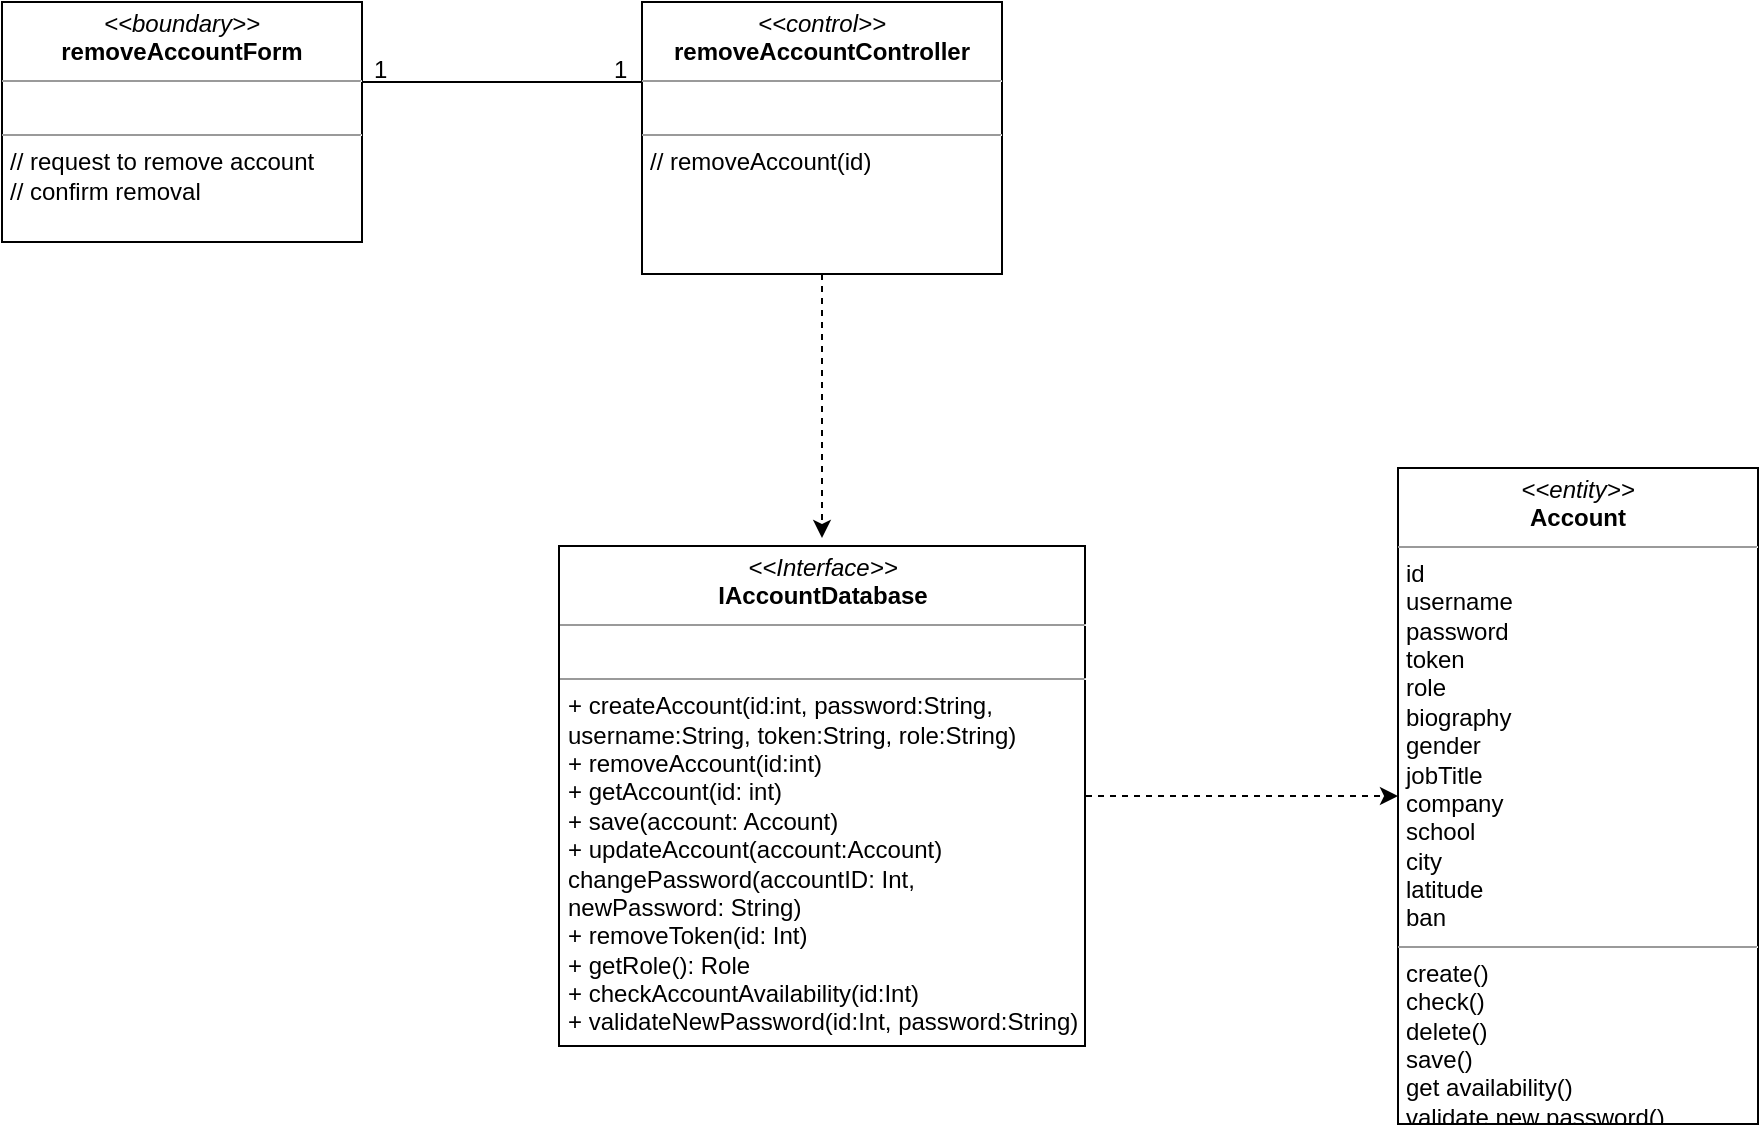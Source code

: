 <mxfile version="12.2.7" type="google" pages="1"><diagram id="tj28aqKGGLfnicjSHkaG" name="Page-1"><mxGraphModel dx="972" dy="534" grid="1" gridSize="10" guides="1" tooltips="1" connect="1" arrows="1" fold="1" page="1" pageScale="1" pageWidth="1500" pageHeight="400" math="0" shadow="0"><root><mxCell id="0"/><mxCell id="1" parent="0"/><mxCell id="_OndxVXKmQSZFkXVUWcl-2" value="&lt;p style=&quot;margin: 0px ; margin-top: 4px ; text-align: center&quot;&gt;&lt;i&gt;&amp;lt;&amp;lt;boundary&amp;gt;&amp;gt;&lt;/i&gt;&lt;br&gt;&lt;b&gt;removeAccountForm&lt;/b&gt;&lt;/p&gt;&lt;hr size=&quot;1&quot;&gt;&lt;p style=&quot;margin: 0px ; margin-left: 4px&quot;&gt;&lt;font style=&quot;font-size: 6px&quot;&gt;&lt;br&gt;&lt;/font&gt;&lt;/p&gt;&lt;hr size=&quot;1&quot;&gt;&lt;p style=&quot;margin: 0px ; margin-left: 4px&quot;&gt;// request to remove account&lt;/p&gt;&lt;p style=&quot;margin: 0px ; margin-left: 4px&quot;&gt;// confirm removal&lt;/p&gt;" style="verticalAlign=top;align=left;overflow=fill;fontSize=12;fontFamily=Helvetica;html=1;fillColor=#ffffff;" parent="1" vertex="1"><mxGeometry x="32" y="32" width="180" height="120" as="geometry"/></mxCell><mxCell id="_OndxVXKmQSZFkXVUWcl-13" value="" style="edgeStyle=orthogonalEdgeStyle;rounded=0;orthogonalLoop=1;jettySize=auto;html=1;dashed=1;" parent="1" source="_OndxVXKmQSZFkXVUWcl-3" edge="1"><mxGeometry relative="1" as="geometry"><mxPoint x="442" y="300" as="targetPoint"/></mxGeometry></mxCell><mxCell id="_OndxVXKmQSZFkXVUWcl-3" value="&lt;p style=&quot;margin: 0px ; margin-top: 4px ; text-align: center&quot;&gt;&lt;i&gt;&amp;lt;&amp;lt;control&amp;gt;&amp;gt;&lt;/i&gt;&lt;br&gt;&lt;b&gt;removeAccountController&lt;/b&gt;&lt;/p&gt;&lt;hr size=&quot;1&quot;&gt;&lt;p style=&quot;margin: 0px ; margin-left: 4px&quot;&gt;&lt;font style=&quot;font-size: 6px&quot;&gt;&lt;br&gt;&lt;/font&gt;&lt;/p&gt;&lt;hr size=&quot;1&quot;&gt;&lt;p style=&quot;margin: 0px ; margin-left: 4px&quot;&gt;// removeAccount(id)&lt;/p&gt;" style="verticalAlign=top;align=left;overflow=fill;fontSize=12;fontFamily=Helvetica;html=1;fillColor=#ffffff;" parent="1" vertex="1"><mxGeometry x="352" y="32" width="180" height="136" as="geometry"/></mxCell><mxCell id="_OndxVXKmQSZFkXVUWcl-4" value="" style="endArrow=none;endFill=0;endSize=12;html=1;strokeWidth=1;" parent="1" edge="1"><mxGeometry width="160" relative="1" as="geometry"><mxPoint x="212" y="72" as="sourcePoint"/><mxPoint x="352" y="72" as="targetPoint"/></mxGeometry></mxCell><mxCell id="_OndxVXKmQSZFkXVUWcl-6" value="1" style="text;html=1;resizable=0;points=[];autosize=1;align=left;verticalAlign=top;spacingTop=-4;" parent="1" vertex="1"><mxGeometry x="216" y="56" width="16" height="24" as="geometry"/></mxCell><mxCell id="_OndxVXKmQSZFkXVUWcl-7" value="1" style="text;html=1;resizable=0;points=[];autosize=1;align=left;verticalAlign=top;spacingTop=-4;" parent="1" vertex="1"><mxGeometry x="336" y="56" width="16" height="24" as="geometry"/></mxCell><mxCell id="_OndxVXKmQSZFkXVUWcl-10" value="&lt;p style=&quot;margin: 0px ; margin-top: 4px ; text-align: center&quot;&gt;&lt;i&gt;&amp;lt;&amp;lt;entity&amp;gt;&amp;gt;&lt;/i&gt;&lt;br&gt;&lt;b&gt;Account&lt;/b&gt;&lt;/p&gt;&lt;hr size=&quot;1&quot;&gt;&lt;p style=&quot;margin: 0px ; margin-left: 4px&quot;&gt;&lt;font style=&quot;font-size: 12px&quot;&gt;id&lt;/font&gt;&lt;/p&gt;&lt;p style=&quot;margin: 0px ; margin-left: 4px&quot;&gt;&lt;font style=&quot;font-size: 12px&quot;&gt;username&lt;/font&gt;&lt;/p&gt;&lt;p style=&quot;margin: 0px ; margin-left: 4px&quot;&gt;&lt;font style=&quot;font-size: 12px&quot;&gt;password&lt;/font&gt;&lt;/p&gt;&lt;p style=&quot;margin: 0px ; margin-left: 4px&quot;&gt;&lt;font style=&quot;font-size: 12px&quot;&gt;token&lt;/font&gt;&lt;/p&gt;&lt;p style=&quot;margin: 0px ; margin-left: 4px&quot;&gt;&lt;font style=&quot;font-size: 12px&quot;&gt;role&lt;/font&gt;&lt;/p&gt;&lt;p style=&quot;margin: 0px ; margin-left: 4px&quot;&gt;&lt;font style=&quot;font-size: 12px&quot;&gt;biography&lt;/font&gt;&lt;/p&gt;&lt;p style=&quot;margin: 0px ; margin-left: 4px&quot;&gt;&lt;font style=&quot;font-size: 12px&quot;&gt;gender&lt;/font&gt;&lt;/p&gt;&lt;p style=&quot;margin: 0px ; margin-left: 4px&quot;&gt;&lt;font style=&quot;font-size: 12px&quot;&gt;jobTitle&lt;/font&gt;&lt;/p&gt;&lt;p style=&quot;margin: 0px ; margin-left: 4px&quot;&gt;&lt;font style=&quot;font-size: 12px&quot;&gt;company&lt;/font&gt;&lt;/p&gt;&lt;p style=&quot;margin: 0px ; margin-left: 4px&quot;&gt;&lt;font style=&quot;font-size: 12px&quot;&gt;school&lt;/font&gt;&lt;/p&gt;&lt;p style=&quot;margin: 0px ; margin-left: 4px&quot;&gt;&lt;font style=&quot;font-size: 12px&quot;&gt;city&lt;/font&gt;&lt;/p&gt;&lt;p style=&quot;margin: 0px ; margin-left: 4px&quot;&gt;&lt;font style=&quot;font-size: 12px&quot;&gt;latitude&lt;/font&gt;&lt;/p&gt;&lt;p style=&quot;margin: 0px ; margin-left: 4px&quot;&gt;&lt;font style=&quot;font-size: 12px&quot;&gt;ban&lt;/font&gt;&lt;/p&gt;&lt;hr size=&quot;1&quot;&gt;&lt;p style=&quot;margin: 0px ; margin-left: 4px&quot;&gt;create()&lt;/p&gt;&lt;p style=&quot;margin: 0px ; margin-left: 4px&quot;&gt;check()&lt;/p&gt;&lt;p style=&quot;margin: 0px ; margin-left: 4px&quot;&gt;delete()&lt;/p&gt;&lt;p style=&quot;margin: 0px ; margin-left: 4px&quot;&gt;save()&lt;/p&gt;&lt;p style=&quot;margin: 0px ; margin-left: 4px&quot;&gt;get availability()&lt;/p&gt;&lt;p style=&quot;margin: 0px ; margin-left: 4px&quot;&gt;validate new password()&lt;/p&gt;" style="verticalAlign=top;align=left;overflow=fill;fontSize=12;fontFamily=Helvetica;html=1;fillColor=#ffffff;" parent="1" vertex="1"><mxGeometry x="730" y="265" width="180" height="328" as="geometry"/></mxCell><mxCell id="_OndxVXKmQSZFkXVUWcl-14" style="edgeStyle=orthogonalEdgeStyle;rounded=0;orthogonalLoop=1;jettySize=auto;html=1;dashed=1;" parent="1" target="_OndxVXKmQSZFkXVUWcl-10" edge="1"><mxGeometry relative="1" as="geometry"><mxPoint x="547" y="390" as="sourcePoint"/><Array as="points"><mxPoint x="547" y="429"/></Array></mxGeometry></mxCell><mxCell id="Jk0we-OAIaEdgTfjkYnc-1" value="&lt;p style=&quot;margin: 0px ; margin-top: 4px ; text-align: center&quot;&gt;&lt;i&gt;&amp;lt;&amp;lt;Interface&amp;gt;&amp;gt;&lt;/i&gt;&lt;br&gt;&lt;b&gt;IAccountDatabase&lt;/b&gt;&lt;/p&gt;&lt;hr size=&quot;1&quot;&gt;&lt;p style=&quot;margin: 0px ; margin-left: 4px&quot;&gt;&lt;br&gt;&lt;/p&gt;&lt;hr size=&quot;1&quot;&gt;&lt;p style=&quot;margin: 0px ; margin-left: 4px&quot;&gt;+ createAccount(id:int, password:String,&lt;/p&gt;&lt;p style=&quot;margin: 0px ; margin-left: 4px&quot;&gt;&lt;span&gt;username:String, token:String,&amp;nbsp;&lt;/span&gt;&lt;span&gt;role:String)&lt;/span&gt;&lt;/p&gt;&lt;p style=&quot;margin: 0px ; margin-left: 4px&quot;&gt;+ removeAccount(id:int)&lt;/p&gt;&lt;p style=&quot;margin: 0px ; margin-left: 4px&quot;&gt;+ getAccount(id: int)&lt;/p&gt;&lt;p style=&quot;margin: 0px ; margin-left: 4px&quot;&gt;+ save(account: Account)&lt;/p&gt;&lt;p style=&quot;margin: 0px ; margin-left: 4px&quot;&gt;+ updateAccount(account:Account)&lt;/p&gt;&lt;p style=&quot;margin: 0px ; margin-left: 4px&quot;&gt;changePassword(accountID: Int,&lt;br&gt;newPassword: String)&lt;/p&gt;&lt;p style=&quot;margin: 0px ; margin-left: 4px&quot;&gt;+ removeToken(id: Int)&lt;/p&gt;&lt;p style=&quot;margin: 0px ; margin-left: 4px&quot;&gt;+ getRole(): Role&lt;/p&gt;&lt;p style=&quot;margin: 0px ; margin-left: 4px&quot;&gt;+ checkAccountAvailability(id:Int)&lt;/p&gt;&lt;p style=&quot;margin: 0px ; margin-left: 4px&quot;&gt;+ validateNewPassword(id:Int, password:String)&lt;/p&gt;" style="verticalAlign=top;align=left;overflow=fill;fontSize=12;fontFamily=Helvetica;html=1;" vertex="1" parent="1"><mxGeometry x="310.5" y="304" width="263" height="250" as="geometry"/></mxCell></root></mxGraphModel></diagram></mxfile>